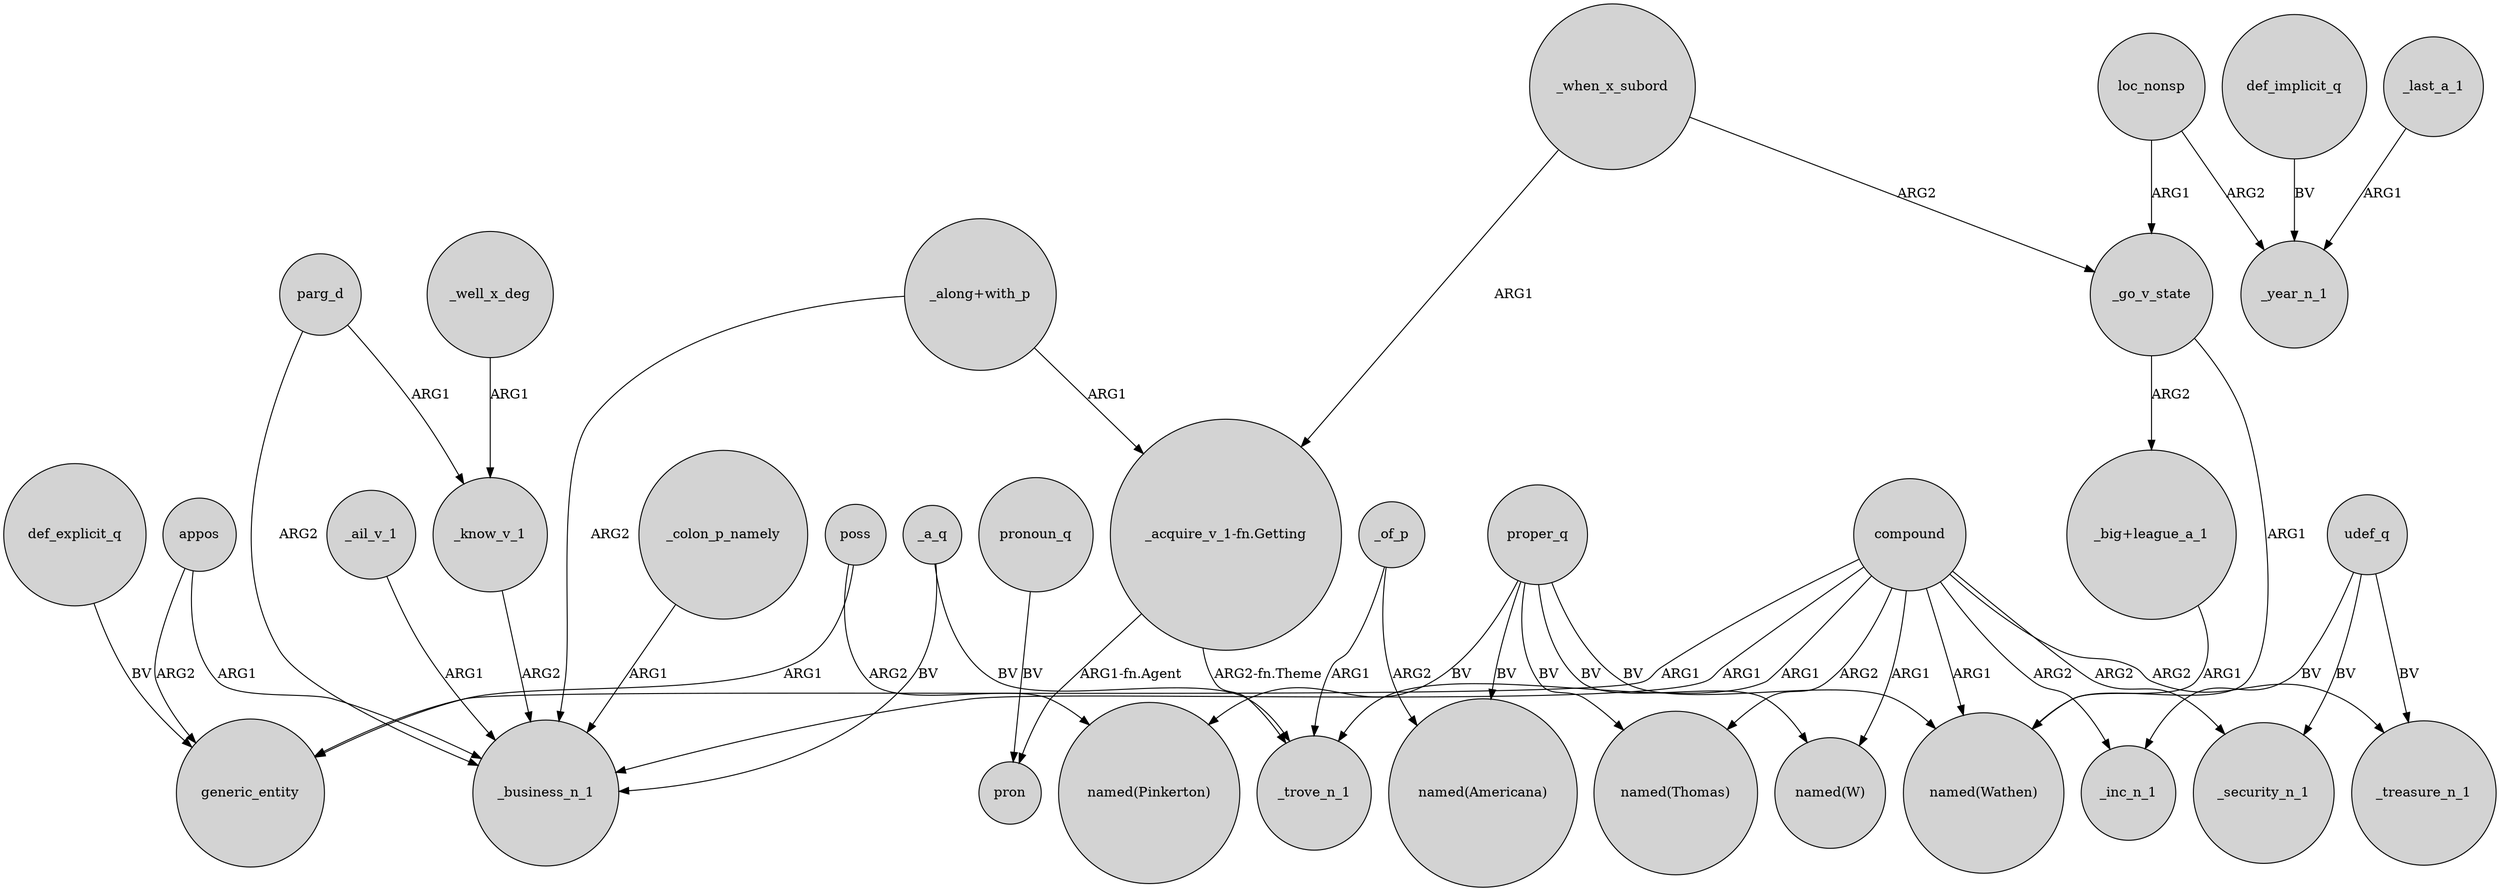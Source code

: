 digraph {
	node [shape=circle style=filled]
	proper_q -> "named(Pinkerton)" [label=BV]
	"_along+with_p" -> _business_n_1 [label=ARG2]
	udef_q -> _treasure_n_1 [label=BV]
	"_big+league_a_1" -> "named(Wathen)" [label=ARG1]
	_of_p -> _trove_n_1 [label=ARG1]
	_a_q -> _business_n_1 [label=BV]
	poss -> generic_entity [label=ARG1]
	udef_q -> _inc_n_1 [label=BV]
	compound -> generic_entity [label=ARG1]
	def_implicit_q -> _year_n_1 [label=BV]
	proper_q -> "named(W)" [label=BV]
	_when_x_subord -> "_acquire_v_1-fn.Getting" [label=ARG1]
	compound -> "named(Wathen)" [label=ARG1]
	_a_q -> _trove_n_1 [label=BV]
	_know_v_1 -> _business_n_1 [label=ARG2]
	compound -> _security_n_1 [label=ARG2]
	def_explicit_q -> generic_entity [label=BV]
	compound -> _treasure_n_1 [label=ARG2]
	appos -> generic_entity [label=ARG2]
	_of_p -> "named(Americana)" [label=ARG2]
	poss -> "named(Pinkerton)" [label=ARG2]
	"_acquire_v_1-fn.Getting" -> pron [label="ARG1-fn.Agent"]
	proper_q -> "named(Wathen)" [label=BV]
	pronoun_q -> pron [label=BV]
	udef_q -> _security_n_1 [label=BV]
	proper_q -> "named(Thomas)" [label=BV]
	compound -> "named(W)" [label=ARG1]
	compound -> _business_n_1 [label=ARG1]
	appos -> _business_n_1 [label=ARG1]
	loc_nonsp -> _year_n_1 [label=ARG2]
	_well_x_deg -> _know_v_1 [label=ARG1]
	parg_d -> _know_v_1 [label=ARG1]
	_last_a_1 -> _year_n_1 [label=ARG1]
	_go_v_state -> "_big+league_a_1" [label=ARG2]
	loc_nonsp -> _go_v_state [label=ARG1]
	_go_v_state -> "named(Wathen)" [label=ARG1]
	parg_d -> _business_n_1 [label=ARG2]
	"_along+with_p" -> "_acquire_v_1-fn.Getting" [label=ARG1]
	proper_q -> "named(Americana)" [label=BV]
	_colon_p_namely -> _business_n_1 [label=ARG1]
	"_acquire_v_1-fn.Getting" -> _trove_n_1 [label="ARG2-fn.Theme"]
	_ail_v_1 -> _business_n_1 [label=ARG1]
	compound -> "named(Thomas)" [label=ARG2]
	compound -> _inc_n_1 [label=ARG2]
	_when_x_subord -> _go_v_state [label=ARG2]
	compound -> _trove_n_1 [label=ARG1]
}
